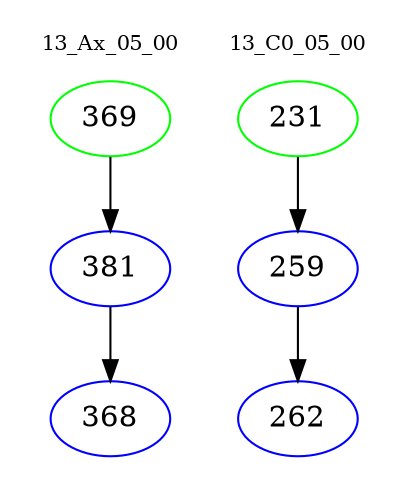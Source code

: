 digraph{
subgraph cluster_0 {
color = white
label = "13_Ax_05_00";
fontsize=10;
T0_369 [label="369", color="green"]
T0_369 -> T0_381 [color="black"]
T0_381 [label="381", color="blue"]
T0_381 -> T0_368 [color="black"]
T0_368 [label="368", color="blue"]
}
subgraph cluster_1 {
color = white
label = "13_C0_05_00";
fontsize=10;
T1_231 [label="231", color="green"]
T1_231 -> T1_259 [color="black"]
T1_259 [label="259", color="blue"]
T1_259 -> T1_262 [color="black"]
T1_262 [label="262", color="blue"]
}
}
